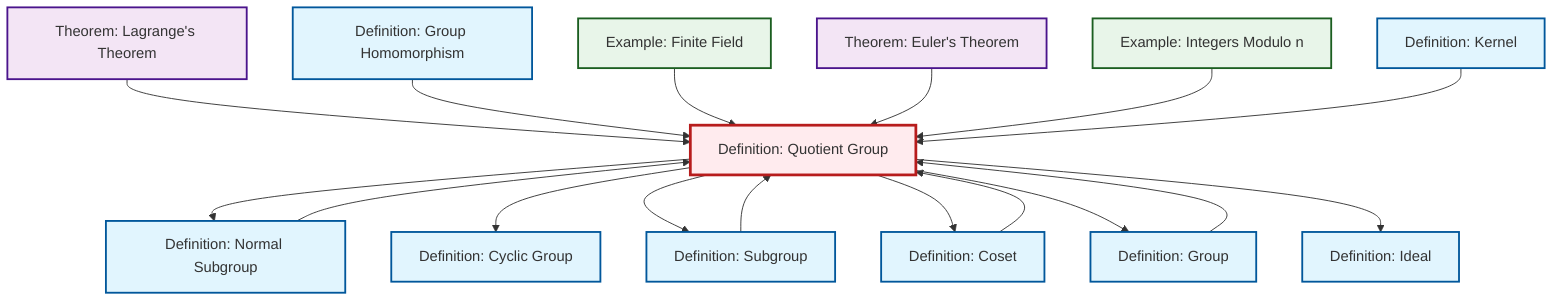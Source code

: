 graph TD
    classDef definition fill:#e1f5fe,stroke:#01579b,stroke-width:2px
    classDef theorem fill:#f3e5f5,stroke:#4a148c,stroke-width:2px
    classDef axiom fill:#fff3e0,stroke:#e65100,stroke-width:2px
    classDef example fill:#e8f5e9,stroke:#1b5e20,stroke-width:2px
    classDef current fill:#ffebee,stroke:#b71c1c,stroke-width:3px
    ex-finite-field["Example: Finite Field"]:::example
    ex-quotient-integers-mod-n["Example: Integers Modulo n"]:::example
    def-coset["Definition: Coset"]:::definition
    def-group["Definition: Group"]:::definition
    def-homomorphism["Definition: Group Homomorphism"]:::definition
    def-kernel["Definition: Kernel"]:::definition
    def-normal-subgroup["Definition: Normal Subgroup"]:::definition
    def-quotient-group["Definition: Quotient Group"]:::definition
    thm-lagrange["Theorem: Lagrange's Theorem"]:::theorem
    def-cyclic-group["Definition: Cyclic Group"]:::definition
    def-ideal["Definition: Ideal"]:::definition
    def-subgroup["Definition: Subgroup"]:::definition
    thm-euler["Theorem: Euler's Theorem"]:::theorem
    thm-lagrange --> def-quotient-group
    def-homomorphism --> def-quotient-group
    def-quotient-group --> def-normal-subgroup
    def-quotient-group --> def-cyclic-group
    ex-finite-field --> def-quotient-group
    thm-euler --> def-quotient-group
    def-normal-subgroup --> def-quotient-group
    def-coset --> def-quotient-group
    def-quotient-group --> def-subgroup
    ex-quotient-integers-mod-n --> def-quotient-group
    def-subgroup --> def-quotient-group
    def-quotient-group --> def-coset
    def-group --> def-quotient-group
    def-kernel --> def-quotient-group
    def-quotient-group --> def-group
    def-quotient-group --> def-ideal
    class def-quotient-group current